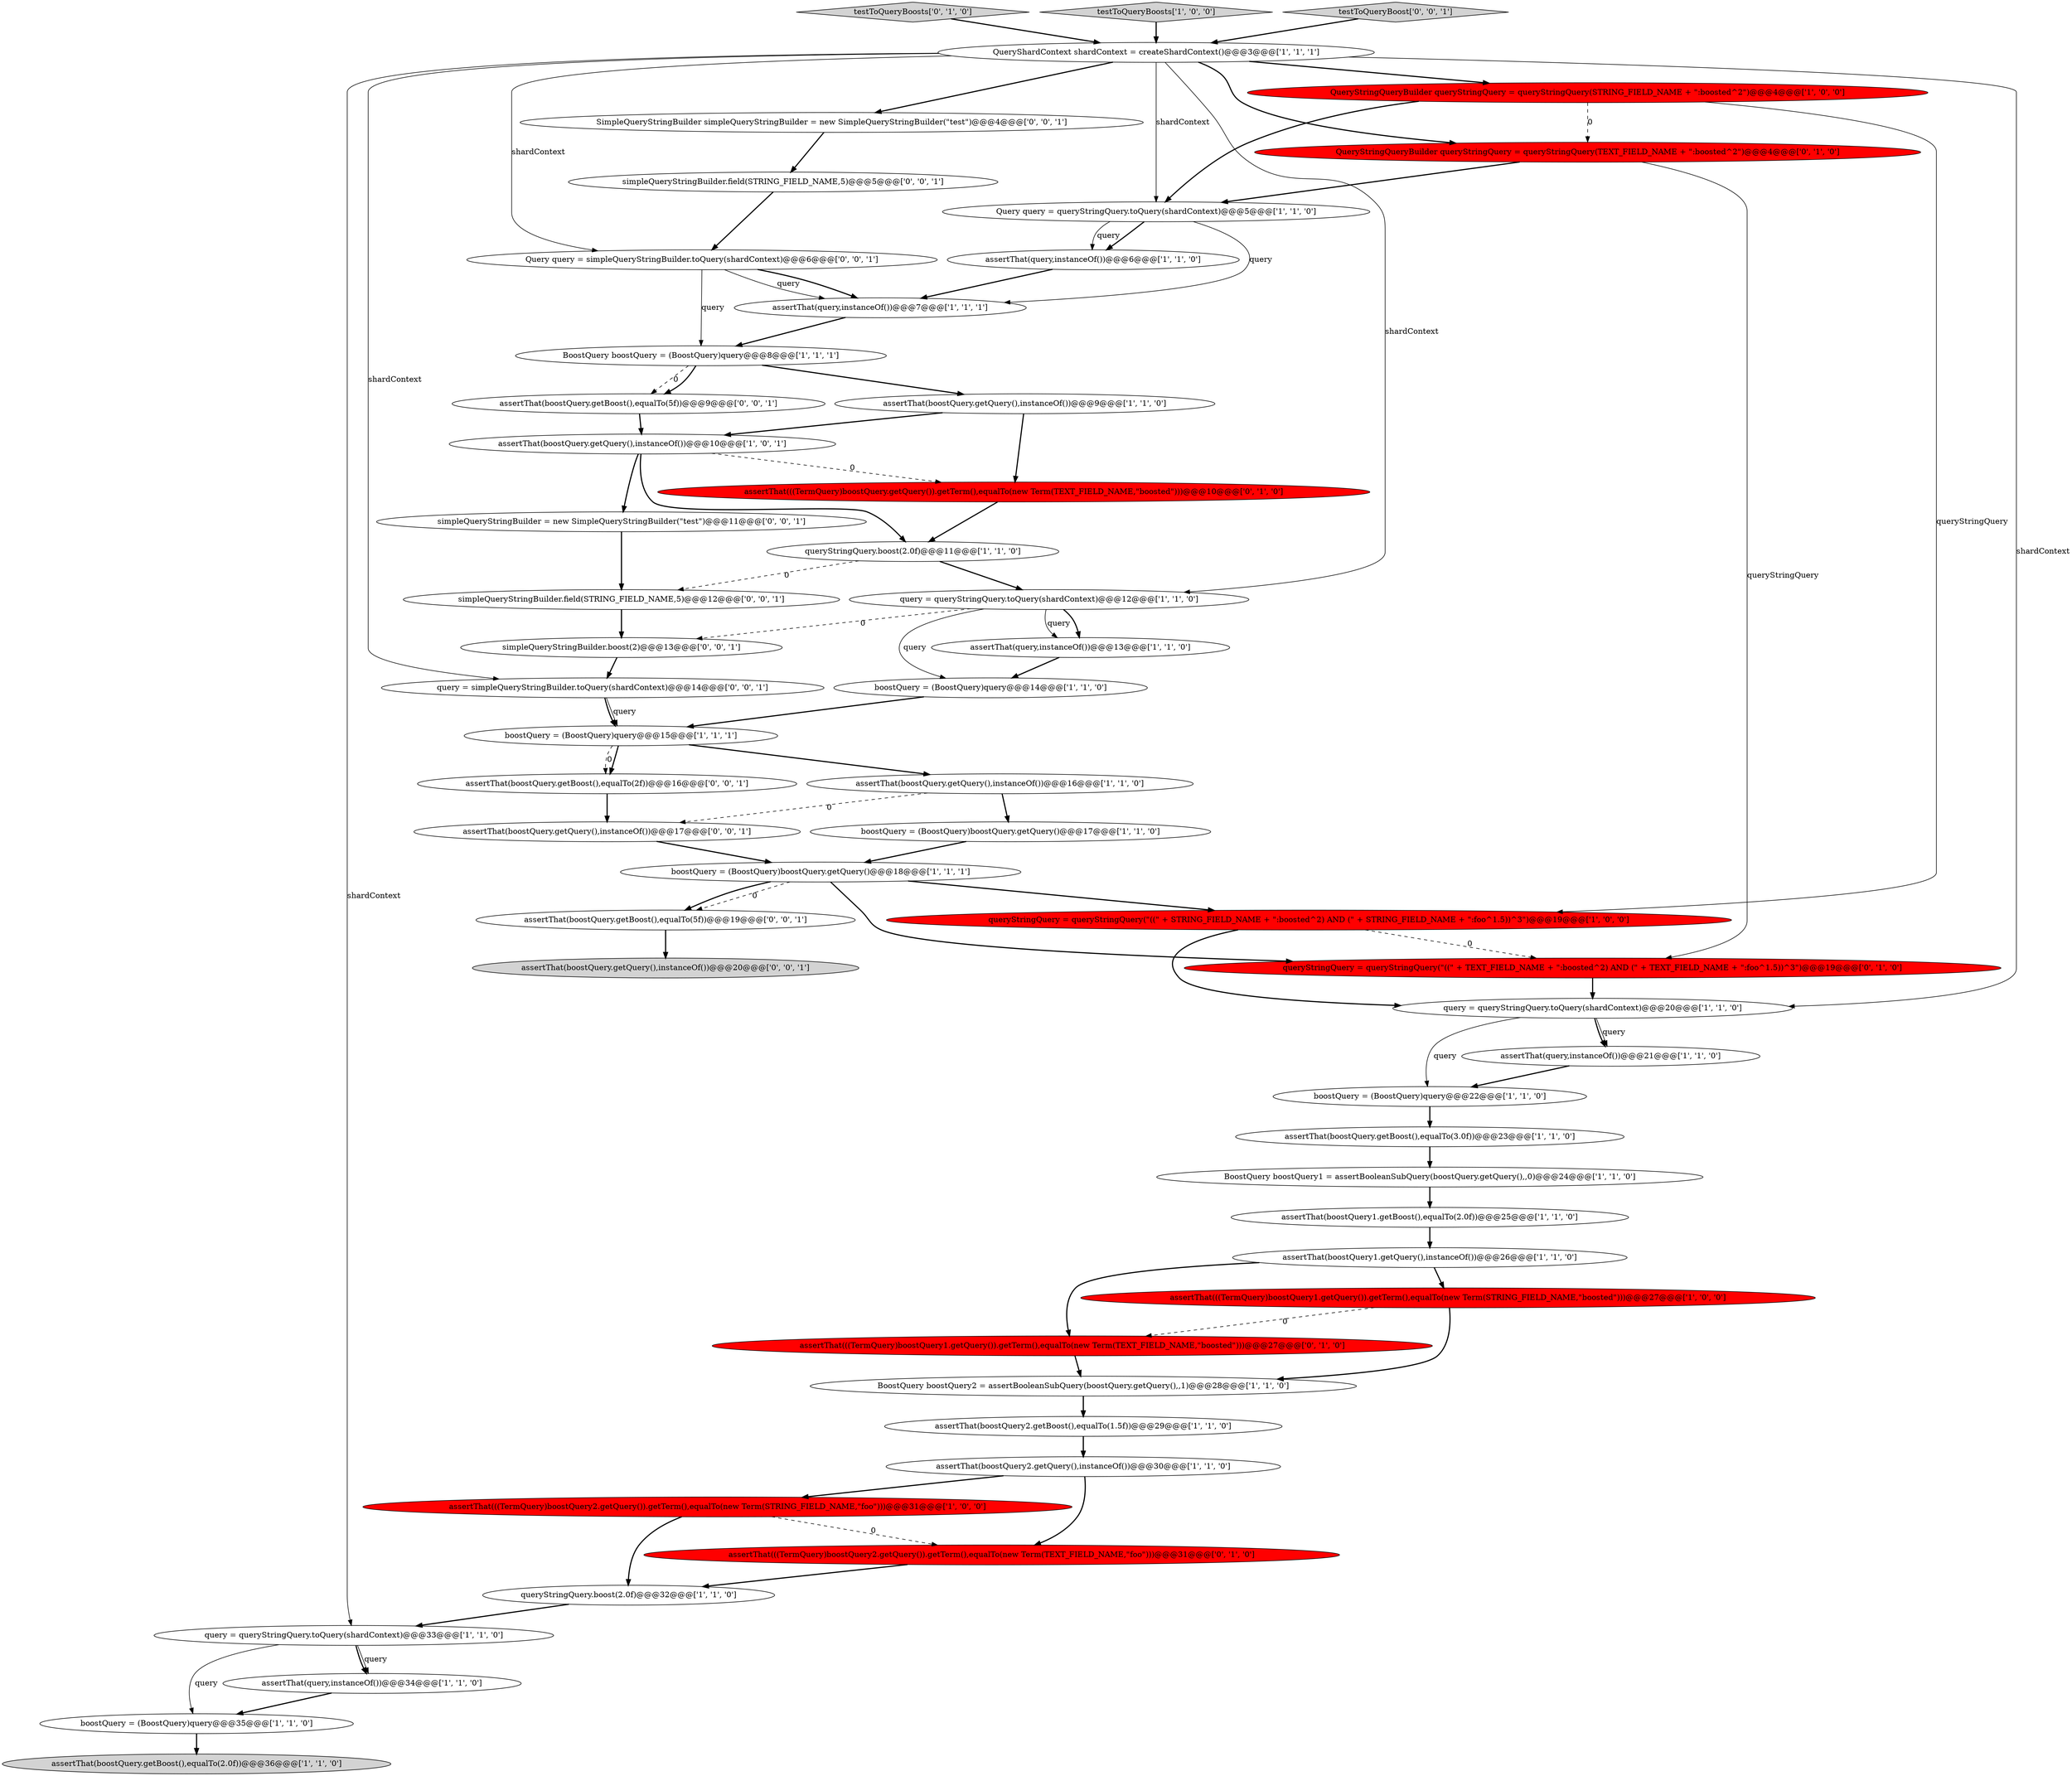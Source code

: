 digraph {
31 [style = filled, label = "assertThat(boostQuery.getQuery(),instanceOf())@@@16@@@['1', '1', '0']", fillcolor = white, shape = ellipse image = "AAA0AAABBB1BBB"];
18 [style = filled, label = "boostQuery = (BoostQuery)boostQuery.getQuery()@@@17@@@['1', '1', '0']", fillcolor = white, shape = ellipse image = "AAA0AAABBB1BBB"];
10 [style = filled, label = "assertThat(boostQuery2.getBoost(),equalTo(1.5f))@@@29@@@['1', '1', '0']", fillcolor = white, shape = ellipse image = "AAA0AAABBB1BBB"];
30 [style = filled, label = "query = queryStringQuery.toQuery(shardContext)@@@33@@@['1', '1', '0']", fillcolor = white, shape = ellipse image = "AAA0AAABBB1BBB"];
17 [style = filled, label = "assertThat(query,instanceOf())@@@6@@@['1', '1', '0']", fillcolor = white, shape = ellipse image = "AAA0AAABBB1BBB"];
43 [style = filled, label = "assertThat(boostQuery.getBoost(),equalTo(2f))@@@16@@@['0', '0', '1']", fillcolor = white, shape = ellipse image = "AAA0AAABBB3BBB"];
12 [style = filled, label = "assertThat(boostQuery.getQuery(),instanceOf())@@@10@@@['1', '0', '1']", fillcolor = white, shape = ellipse image = "AAA0AAABBB1BBB"];
49 [style = filled, label = "assertThat(boostQuery.getQuery(),instanceOf())@@@17@@@['0', '0', '1']", fillcolor = white, shape = ellipse image = "AAA0AAABBB3BBB"];
42 [style = filled, label = "simpleQueryStringBuilder.field(STRING_FIELD_NAME,5)@@@12@@@['0', '0', '1']", fillcolor = white, shape = ellipse image = "AAA0AAABBB3BBB"];
33 [style = filled, label = "assertThat(((TermQuery)boostQuery2.getQuery()).getTerm(),equalTo(new Term(STRING_FIELD_NAME,\"foo\")))@@@31@@@['1', '0', '0']", fillcolor = red, shape = ellipse image = "AAA1AAABBB1BBB"];
44 [style = filled, label = "simpleQueryStringBuilder.boost(2)@@@13@@@['0', '0', '1']", fillcolor = white, shape = ellipse image = "AAA0AAABBB3BBB"];
23 [style = filled, label = "queryStringQuery.boost(2.0f)@@@32@@@['1', '1', '0']", fillcolor = white, shape = ellipse image = "AAA0AAABBB1BBB"];
3 [style = filled, label = "query = queryStringQuery.toQuery(shardContext)@@@12@@@['1', '1', '0']", fillcolor = white, shape = ellipse image = "AAA0AAABBB1BBB"];
53 [style = filled, label = "assertThat(boostQuery.getBoost(),equalTo(5f))@@@9@@@['0', '0', '1']", fillcolor = white, shape = ellipse image = "AAA0AAABBB3BBB"];
5 [style = filled, label = "boostQuery = (BoostQuery)query@@@22@@@['1', '1', '0']", fillcolor = white, shape = ellipse image = "AAA0AAABBB1BBB"];
4 [style = filled, label = "assertThat(query,instanceOf())@@@21@@@['1', '1', '0']", fillcolor = white, shape = ellipse image = "AAA0AAABBB1BBB"];
50 [style = filled, label = "SimpleQueryStringBuilder simpleQueryStringBuilder = new SimpleQueryStringBuilder(\"test\")@@@4@@@['0', '0', '1']", fillcolor = white, shape = ellipse image = "AAA0AAABBB3BBB"];
1 [style = filled, label = "QueryStringQueryBuilder queryStringQuery = queryStringQuery(STRING_FIELD_NAME + \":boosted^2\")@@@4@@@['1', '0', '0']", fillcolor = red, shape = ellipse image = "AAA1AAABBB1BBB"];
21 [style = filled, label = "assertThat(boostQuery1.getBoost(),equalTo(2.0f))@@@25@@@['1', '1', '0']", fillcolor = white, shape = ellipse image = "AAA0AAABBB1BBB"];
26 [style = filled, label = "boostQuery = (BoostQuery)query@@@35@@@['1', '1', '0']", fillcolor = white, shape = ellipse image = "AAA0AAABBB1BBB"];
37 [style = filled, label = "QueryStringQueryBuilder queryStringQuery = queryStringQuery(TEXT_FIELD_NAME + \":boosted^2\")@@@4@@@['0', '1', '0']", fillcolor = red, shape = ellipse image = "AAA1AAABBB2BBB"];
22 [style = filled, label = "query = queryStringQuery.toQuery(shardContext)@@@20@@@['1', '1', '0']", fillcolor = white, shape = ellipse image = "AAA0AAABBB1BBB"];
39 [style = filled, label = "testToQueryBoosts['0', '1', '0']", fillcolor = lightgray, shape = diamond image = "AAA0AAABBB2BBB"];
34 [style = filled, label = "testToQueryBoosts['1', '0', '0']", fillcolor = lightgray, shape = diamond image = "AAA0AAABBB1BBB"];
41 [style = filled, label = "query = simpleQueryStringBuilder.toQuery(shardContext)@@@14@@@['0', '0', '1']", fillcolor = white, shape = ellipse image = "AAA0AAABBB3BBB"];
15 [style = filled, label = "queryStringQuery.boost(2.0f)@@@11@@@['1', '1', '0']", fillcolor = white, shape = ellipse image = "AAA0AAABBB1BBB"];
32 [style = filled, label = "queryStringQuery = queryStringQuery(\"((\" + STRING_FIELD_NAME + \":boosted^2) AND (\" + STRING_FIELD_NAME + \":foo^1.5))^3\")@@@19@@@['1', '0', '0']", fillcolor = red, shape = ellipse image = "AAA1AAABBB1BBB"];
40 [style = filled, label = "assertThat(((TermQuery)boostQuery1.getQuery()).getTerm(),equalTo(new Term(TEXT_FIELD_NAME,\"boosted\")))@@@27@@@['0', '1', '0']", fillcolor = red, shape = ellipse image = "AAA1AAABBB2BBB"];
47 [style = filled, label = "assertThat(boostQuery.getBoost(),equalTo(5f))@@@19@@@['0', '0', '1']", fillcolor = white, shape = ellipse image = "AAA0AAABBB3BBB"];
46 [style = filled, label = "assertThat(boostQuery.getQuery(),instanceOf())@@@20@@@['0', '0', '1']", fillcolor = lightgray, shape = ellipse image = "AAA0AAABBB3BBB"];
35 [style = filled, label = "queryStringQuery = queryStringQuery(\"((\" + TEXT_FIELD_NAME + \":boosted^2) AND (\" + TEXT_FIELD_NAME + \":foo^1.5))^3\")@@@19@@@['0', '1', '0']", fillcolor = red, shape = ellipse image = "AAA1AAABBB2BBB"];
51 [style = filled, label = "testToQueryBoost['0', '0', '1']", fillcolor = lightgray, shape = diamond image = "AAA0AAABBB3BBB"];
7 [style = filled, label = "boostQuery = (BoostQuery)boostQuery.getQuery()@@@18@@@['1', '1', '1']", fillcolor = white, shape = ellipse image = "AAA0AAABBB1BBB"];
25 [style = filled, label = "assertThat(boostQuery.getBoost(),equalTo(2.0f))@@@36@@@['1', '1', '0']", fillcolor = lightgray, shape = ellipse image = "AAA0AAABBB1BBB"];
11 [style = filled, label = "assertThat(query,instanceOf())@@@34@@@['1', '1', '0']", fillcolor = white, shape = ellipse image = "AAA0AAABBB1BBB"];
16 [style = filled, label = "assertThat(boostQuery.getQuery(),instanceOf())@@@9@@@['1', '1', '0']", fillcolor = white, shape = ellipse image = "AAA0AAABBB1BBB"];
14 [style = filled, label = "assertThat(((TermQuery)boostQuery1.getQuery()).getTerm(),equalTo(new Term(STRING_FIELD_NAME,\"boosted\")))@@@27@@@['1', '0', '0']", fillcolor = red, shape = ellipse image = "AAA1AAABBB1BBB"];
2 [style = filled, label = "assertThat(query,instanceOf())@@@7@@@['1', '1', '1']", fillcolor = white, shape = ellipse image = "AAA0AAABBB1BBB"];
20 [style = filled, label = "assertThat(boostQuery2.getQuery(),instanceOf())@@@30@@@['1', '1', '0']", fillcolor = white, shape = ellipse image = "AAA0AAABBB1BBB"];
13 [style = filled, label = "QueryShardContext shardContext = createShardContext()@@@3@@@['1', '1', '1']", fillcolor = white, shape = ellipse image = "AAA0AAABBB1BBB"];
8 [style = filled, label = "assertThat(boostQuery1.getQuery(),instanceOf())@@@26@@@['1', '1', '0']", fillcolor = white, shape = ellipse image = "AAA0AAABBB1BBB"];
9 [style = filled, label = "BoostQuery boostQuery2 = assertBooleanSubQuery(boostQuery.getQuery(),,1)@@@28@@@['1', '1', '0']", fillcolor = white, shape = ellipse image = "AAA0AAABBB1BBB"];
6 [style = filled, label = "Query query = queryStringQuery.toQuery(shardContext)@@@5@@@['1', '1', '0']", fillcolor = white, shape = ellipse image = "AAA0AAABBB1BBB"];
24 [style = filled, label = "BoostQuery boostQuery1 = assertBooleanSubQuery(boostQuery.getQuery(),,0)@@@24@@@['1', '1', '0']", fillcolor = white, shape = ellipse image = "AAA0AAABBB1BBB"];
36 [style = filled, label = "assertThat(((TermQuery)boostQuery2.getQuery()).getTerm(),equalTo(new Term(TEXT_FIELD_NAME,\"foo\")))@@@31@@@['0', '1', '0']", fillcolor = red, shape = ellipse image = "AAA1AAABBB2BBB"];
48 [style = filled, label = "simpleQueryStringBuilder.field(STRING_FIELD_NAME,5)@@@5@@@['0', '0', '1']", fillcolor = white, shape = ellipse image = "AAA0AAABBB3BBB"];
28 [style = filled, label = "assertThat(boostQuery.getBoost(),equalTo(3.0f))@@@23@@@['1', '1', '0']", fillcolor = white, shape = ellipse image = "AAA0AAABBB1BBB"];
45 [style = filled, label = "simpleQueryStringBuilder = new SimpleQueryStringBuilder(\"test\")@@@11@@@['0', '0', '1']", fillcolor = white, shape = ellipse image = "AAA0AAABBB3BBB"];
52 [style = filled, label = "Query query = simpleQueryStringBuilder.toQuery(shardContext)@@@6@@@['0', '0', '1']", fillcolor = white, shape = ellipse image = "AAA0AAABBB3BBB"];
19 [style = filled, label = "BoostQuery boostQuery = (BoostQuery)query@@@8@@@['1', '1', '1']", fillcolor = white, shape = ellipse image = "AAA0AAABBB1BBB"];
0 [style = filled, label = "boostQuery = (BoostQuery)query@@@15@@@['1', '1', '1']", fillcolor = white, shape = ellipse image = "AAA0AAABBB1BBB"];
38 [style = filled, label = "assertThat(((TermQuery)boostQuery.getQuery()).getTerm(),equalTo(new Term(TEXT_FIELD_NAME,\"boosted\")))@@@10@@@['0', '1', '0']", fillcolor = red, shape = ellipse image = "AAA1AAABBB2BBB"];
27 [style = filled, label = "boostQuery = (BoostQuery)query@@@14@@@['1', '1', '0']", fillcolor = white, shape = ellipse image = "AAA0AAABBB1BBB"];
29 [style = filled, label = "assertThat(query,instanceOf())@@@13@@@['1', '1', '0']", fillcolor = white, shape = ellipse image = "AAA0AAABBB1BBB"];
12->38 [style = dashed, label="0"];
41->0 [style = bold, label=""];
7->32 [style = bold, label=""];
32->22 [style = bold, label=""];
12->45 [style = bold, label=""];
21->8 [style = bold, label=""];
7->35 [style = bold, label=""];
9->10 [style = bold, label=""];
5->28 [style = bold, label=""];
38->15 [style = bold, label=""];
8->40 [style = bold, label=""];
13->1 [style = bold, label=""];
3->27 [style = solid, label="query"];
30->11 [style = solid, label="query"];
22->4 [style = bold, label=""];
48->52 [style = bold, label=""];
30->11 [style = bold, label=""];
6->17 [style = solid, label="query"];
22->4 [style = solid, label="query"];
42->44 [style = bold, label=""];
24->21 [style = bold, label=""];
13->3 [style = solid, label="shardContext"];
45->42 [style = bold, label=""];
14->9 [style = bold, label=""];
22->5 [style = solid, label="query"];
13->52 [style = solid, label="shardContext"];
23->30 [style = bold, label=""];
27->0 [style = bold, label=""];
32->35 [style = dashed, label="0"];
19->53 [style = dashed, label="0"];
33->23 [style = bold, label=""];
29->27 [style = bold, label=""];
13->37 [style = bold, label=""];
17->2 [style = bold, label=""];
44->41 [style = bold, label=""];
28->24 [style = bold, label=""];
18->7 [style = bold, label=""];
31->49 [style = dashed, label="0"];
3->29 [style = bold, label=""];
14->40 [style = dashed, label="0"];
0->31 [style = bold, label=""];
11->26 [style = bold, label=""];
6->17 [style = bold, label=""];
1->37 [style = dashed, label="0"];
39->13 [style = bold, label=""];
0->43 [style = bold, label=""];
8->14 [style = bold, label=""];
30->26 [style = solid, label="query"];
40->9 [style = bold, label=""];
0->43 [style = dashed, label="0"];
50->48 [style = bold, label=""];
15->3 [style = bold, label=""];
51->13 [style = bold, label=""];
19->16 [style = bold, label=""];
13->50 [style = bold, label=""];
13->22 [style = solid, label="shardContext"];
1->6 [style = bold, label=""];
19->53 [style = bold, label=""];
52->19 [style = solid, label="query"];
37->35 [style = solid, label="queryStringQuery"];
49->7 [style = bold, label=""];
41->0 [style = solid, label="query"];
4->5 [style = bold, label=""];
53->12 [style = bold, label=""];
20->36 [style = bold, label=""];
7->47 [style = dashed, label="0"];
3->29 [style = solid, label="query"];
10->20 [style = bold, label=""];
2->19 [style = bold, label=""];
6->2 [style = solid, label="query"];
16->38 [style = bold, label=""];
1->32 [style = solid, label="queryStringQuery"];
7->47 [style = bold, label=""];
35->22 [style = bold, label=""];
26->25 [style = bold, label=""];
34->13 [style = bold, label=""];
12->15 [style = bold, label=""];
3->44 [style = dashed, label="0"];
31->18 [style = bold, label=""];
47->46 [style = bold, label=""];
52->2 [style = bold, label=""];
13->6 [style = solid, label="shardContext"];
37->6 [style = bold, label=""];
13->41 [style = solid, label="shardContext"];
52->2 [style = solid, label="query"];
20->33 [style = bold, label=""];
15->42 [style = dashed, label="0"];
36->23 [style = bold, label=""];
33->36 [style = dashed, label="0"];
43->49 [style = bold, label=""];
16->12 [style = bold, label=""];
13->30 [style = solid, label="shardContext"];
}
